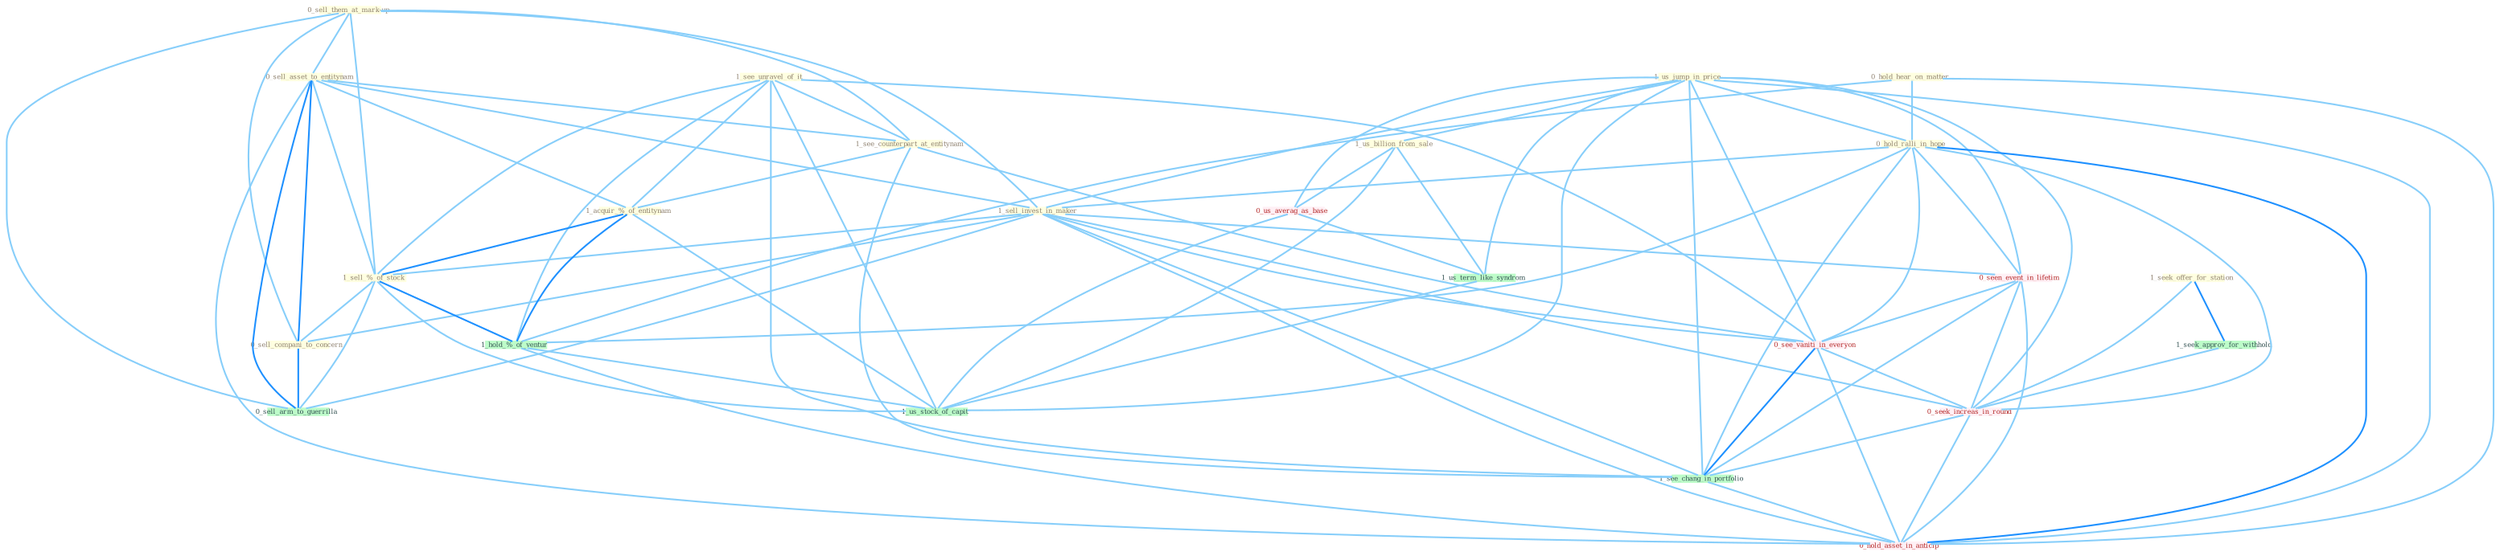 Graph G{ 
    node
    [shape=polygon,style=filled,width=.5,height=.06,color="#BDFCC9",fixedsize=true,fontsize=4,
    fontcolor="#2f4f4f"];
    {node
    [color="#ffffe0", fontcolor="#8b7d6b"] "1_us_jump_in_price " "1_us_billion_from_sale " "1_seek_offer_for_station " "0_hold_hear_on_matter " "0_hold_ralli_in_hope " "1_see_unravel_of_it " "0_sell_them_at_mark-up " "0_sell_asset_to_entitynam " "1_sell_invest_in_maker " "1_see_counterpart_at_entitynam " "1_acquir_%_of_entitynam " "1_sell_%_of_stock " "0_sell_compani_to_concern "}
{node [color="#fff0f5", fontcolor="#b22222"] "0_seen_event_in_lifetim " "0_us_averag_as_base " "0_see_vaniti_in_everyon " "0_seek_increas_in_round " "0_hold_asset_in_anticip "}
edge [color="#B0E2FF"];

	"1_us_jump_in_price " -- "1_us_billion_from_sale " [w="1", color="#87cefa" ];
	"1_us_jump_in_price " -- "0_hold_ralli_in_hope " [w="1", color="#87cefa" ];
	"1_us_jump_in_price " -- "1_sell_invest_in_maker " [w="1", color="#87cefa" ];
	"1_us_jump_in_price " -- "0_seen_event_in_lifetim " [w="1", color="#87cefa" ];
	"1_us_jump_in_price " -- "0_us_averag_as_base " [w="1", color="#87cefa" ];
	"1_us_jump_in_price " -- "1_us_term_like_syndrom " [w="1", color="#87cefa" ];
	"1_us_jump_in_price " -- "0_see_vaniti_in_everyon " [w="1", color="#87cefa" ];
	"1_us_jump_in_price " -- "0_seek_increas_in_round " [w="1", color="#87cefa" ];
	"1_us_jump_in_price " -- "1_us_stock_of_capit " [w="1", color="#87cefa" ];
	"1_us_jump_in_price " -- "1_see_chang_in_portfolio " [w="1", color="#87cefa" ];
	"1_us_jump_in_price " -- "0_hold_asset_in_anticip " [w="1", color="#87cefa" ];
	"1_us_billion_from_sale " -- "0_us_averag_as_base " [w="1", color="#87cefa" ];
	"1_us_billion_from_sale " -- "1_us_term_like_syndrom " [w="1", color="#87cefa" ];
	"1_us_billion_from_sale " -- "1_us_stock_of_capit " [w="1", color="#87cefa" ];
	"1_seek_offer_for_station " -- "1_seek_approv_for_withhold " [w="2", color="#1e90ff" , len=0.8];
	"1_seek_offer_for_station " -- "0_seek_increas_in_round " [w="1", color="#87cefa" ];
	"0_hold_hear_on_matter " -- "0_hold_ralli_in_hope " [w="1", color="#87cefa" ];
	"0_hold_hear_on_matter " -- "1_hold_%_of_ventur " [w="1", color="#87cefa" ];
	"0_hold_hear_on_matter " -- "0_hold_asset_in_anticip " [w="1", color="#87cefa" ];
	"0_hold_ralli_in_hope " -- "1_sell_invest_in_maker " [w="1", color="#87cefa" ];
	"0_hold_ralli_in_hope " -- "0_seen_event_in_lifetim " [w="1", color="#87cefa" ];
	"0_hold_ralli_in_hope " -- "1_hold_%_of_ventur " [w="1", color="#87cefa" ];
	"0_hold_ralli_in_hope " -- "0_see_vaniti_in_everyon " [w="1", color="#87cefa" ];
	"0_hold_ralli_in_hope " -- "0_seek_increas_in_round " [w="1", color="#87cefa" ];
	"0_hold_ralli_in_hope " -- "1_see_chang_in_portfolio " [w="1", color="#87cefa" ];
	"0_hold_ralli_in_hope " -- "0_hold_asset_in_anticip " [w="2", color="#1e90ff" , len=0.8];
	"1_see_unravel_of_it " -- "1_see_counterpart_at_entitynam " [w="1", color="#87cefa" ];
	"1_see_unravel_of_it " -- "1_acquir_%_of_entitynam " [w="1", color="#87cefa" ];
	"1_see_unravel_of_it " -- "1_sell_%_of_stock " [w="1", color="#87cefa" ];
	"1_see_unravel_of_it " -- "1_hold_%_of_ventur " [w="1", color="#87cefa" ];
	"1_see_unravel_of_it " -- "0_see_vaniti_in_everyon " [w="1", color="#87cefa" ];
	"1_see_unravel_of_it " -- "1_us_stock_of_capit " [w="1", color="#87cefa" ];
	"1_see_unravel_of_it " -- "1_see_chang_in_portfolio " [w="1", color="#87cefa" ];
	"0_sell_them_at_mark-up " -- "0_sell_asset_to_entitynam " [w="1", color="#87cefa" ];
	"0_sell_them_at_mark-up " -- "1_sell_invest_in_maker " [w="1", color="#87cefa" ];
	"0_sell_them_at_mark-up " -- "1_see_counterpart_at_entitynam " [w="1", color="#87cefa" ];
	"0_sell_them_at_mark-up " -- "1_sell_%_of_stock " [w="1", color="#87cefa" ];
	"0_sell_them_at_mark-up " -- "0_sell_compani_to_concern " [w="1", color="#87cefa" ];
	"0_sell_them_at_mark-up " -- "0_sell_arm_to_guerrilla " [w="1", color="#87cefa" ];
	"0_sell_asset_to_entitynam " -- "1_sell_invest_in_maker " [w="1", color="#87cefa" ];
	"0_sell_asset_to_entitynam " -- "1_see_counterpart_at_entitynam " [w="1", color="#87cefa" ];
	"0_sell_asset_to_entitynam " -- "1_acquir_%_of_entitynam " [w="1", color="#87cefa" ];
	"0_sell_asset_to_entitynam " -- "1_sell_%_of_stock " [w="1", color="#87cefa" ];
	"0_sell_asset_to_entitynam " -- "0_sell_compani_to_concern " [w="2", color="#1e90ff" , len=0.8];
	"0_sell_asset_to_entitynam " -- "0_sell_arm_to_guerrilla " [w="2", color="#1e90ff" , len=0.8];
	"0_sell_asset_to_entitynam " -- "0_hold_asset_in_anticip " [w="1", color="#87cefa" ];
	"1_sell_invest_in_maker " -- "1_sell_%_of_stock " [w="1", color="#87cefa" ];
	"1_sell_invest_in_maker " -- "0_sell_compani_to_concern " [w="1", color="#87cefa" ];
	"1_sell_invest_in_maker " -- "0_seen_event_in_lifetim " [w="1", color="#87cefa" ];
	"1_sell_invest_in_maker " -- "0_see_vaniti_in_everyon " [w="1", color="#87cefa" ];
	"1_sell_invest_in_maker " -- "0_sell_arm_to_guerrilla " [w="1", color="#87cefa" ];
	"1_sell_invest_in_maker " -- "0_seek_increas_in_round " [w="1", color="#87cefa" ];
	"1_sell_invest_in_maker " -- "1_see_chang_in_portfolio " [w="1", color="#87cefa" ];
	"1_sell_invest_in_maker " -- "0_hold_asset_in_anticip " [w="1", color="#87cefa" ];
	"1_see_counterpart_at_entitynam " -- "1_acquir_%_of_entitynam " [w="1", color="#87cefa" ];
	"1_see_counterpart_at_entitynam " -- "0_see_vaniti_in_everyon " [w="1", color="#87cefa" ];
	"1_see_counterpart_at_entitynam " -- "1_see_chang_in_portfolio " [w="1", color="#87cefa" ];
	"1_acquir_%_of_entitynam " -- "1_sell_%_of_stock " [w="2", color="#1e90ff" , len=0.8];
	"1_acquir_%_of_entitynam " -- "1_hold_%_of_ventur " [w="2", color="#1e90ff" , len=0.8];
	"1_acquir_%_of_entitynam " -- "1_us_stock_of_capit " [w="1", color="#87cefa" ];
	"1_sell_%_of_stock " -- "0_sell_compani_to_concern " [w="1", color="#87cefa" ];
	"1_sell_%_of_stock " -- "1_hold_%_of_ventur " [w="2", color="#1e90ff" , len=0.8];
	"1_sell_%_of_stock " -- "0_sell_arm_to_guerrilla " [w="1", color="#87cefa" ];
	"1_sell_%_of_stock " -- "1_us_stock_of_capit " [w="1", color="#87cefa" ];
	"0_sell_compani_to_concern " -- "0_sell_arm_to_guerrilla " [w="2", color="#1e90ff" , len=0.8];
	"0_seen_event_in_lifetim " -- "0_see_vaniti_in_everyon " [w="1", color="#87cefa" ];
	"0_seen_event_in_lifetim " -- "0_seek_increas_in_round " [w="1", color="#87cefa" ];
	"0_seen_event_in_lifetim " -- "1_see_chang_in_portfolio " [w="1", color="#87cefa" ];
	"0_seen_event_in_lifetim " -- "0_hold_asset_in_anticip " [w="1", color="#87cefa" ];
	"0_us_averag_as_base " -- "1_us_term_like_syndrom " [w="1", color="#87cefa" ];
	"0_us_averag_as_base " -- "1_us_stock_of_capit " [w="1", color="#87cefa" ];
	"1_us_term_like_syndrom " -- "1_us_stock_of_capit " [w="1", color="#87cefa" ];
	"1_seek_approv_for_withhold " -- "0_seek_increas_in_round " [w="1", color="#87cefa" ];
	"1_hold_%_of_ventur " -- "1_us_stock_of_capit " [w="1", color="#87cefa" ];
	"1_hold_%_of_ventur " -- "0_hold_asset_in_anticip " [w="1", color="#87cefa" ];
	"0_see_vaniti_in_everyon " -- "0_seek_increas_in_round " [w="1", color="#87cefa" ];
	"0_see_vaniti_in_everyon " -- "1_see_chang_in_portfolio " [w="2", color="#1e90ff" , len=0.8];
	"0_see_vaniti_in_everyon " -- "0_hold_asset_in_anticip " [w="1", color="#87cefa" ];
	"0_seek_increas_in_round " -- "1_see_chang_in_portfolio " [w="1", color="#87cefa" ];
	"0_seek_increas_in_round " -- "0_hold_asset_in_anticip " [w="1", color="#87cefa" ];
	"1_see_chang_in_portfolio " -- "0_hold_asset_in_anticip " [w="1", color="#87cefa" ];
}